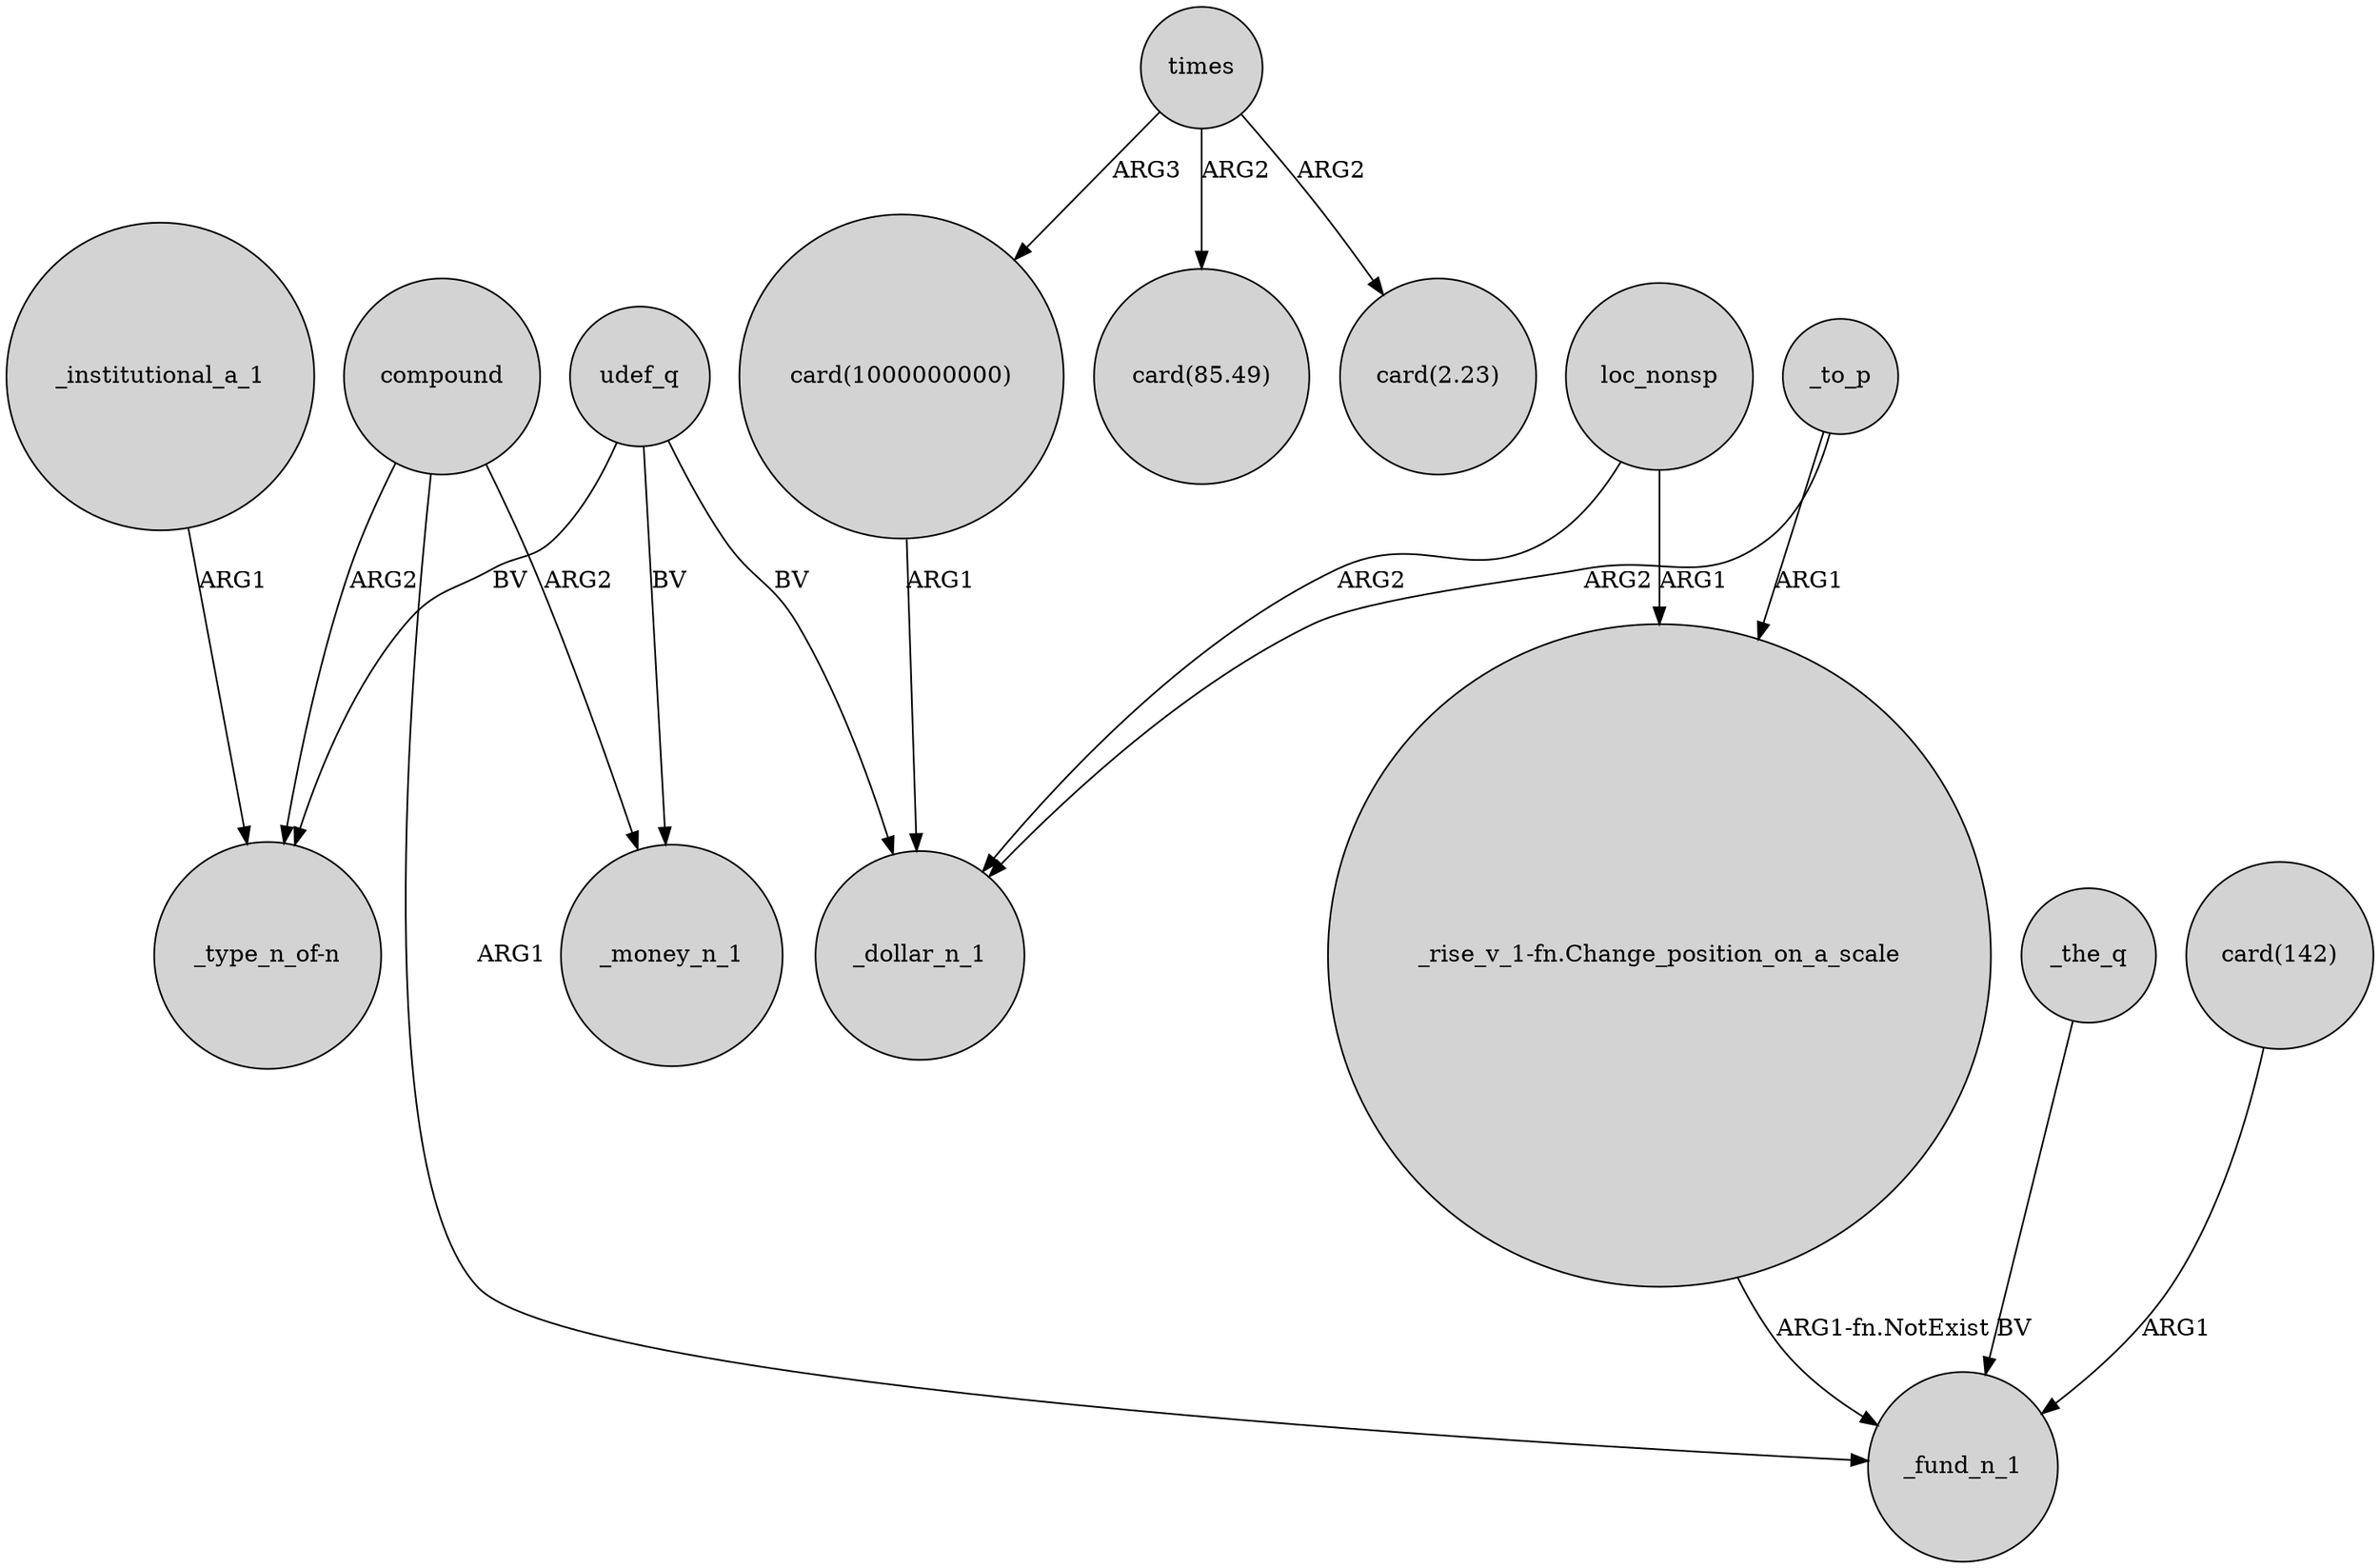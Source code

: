 digraph {
	node [shape=circle style=filled]
	udef_q -> _money_n_1 [label=BV]
	loc_nonsp -> _dollar_n_1 [label=ARG2]
	"_rise_v_1-fn.Change_position_on_a_scale" -> _fund_n_1 [label="ARG1-fn.NotExist"]
	compound -> _money_n_1 [label=ARG2]
	times -> "card(1000000000)" [label=ARG3]
	_to_p -> _dollar_n_1 [label=ARG2]
	udef_q -> _dollar_n_1 [label=BV]
	compound -> "_type_n_of-n" [label=ARG2]
	udef_q -> "_type_n_of-n" [label=BV]
	loc_nonsp -> "_rise_v_1-fn.Change_position_on_a_scale" [label=ARG1]
	"card(1000000000)" -> _dollar_n_1 [label=ARG1]
	_institutional_a_1 -> "_type_n_of-n" [label=ARG1]
	_to_p -> "_rise_v_1-fn.Change_position_on_a_scale" [label=ARG1]
	times -> "card(85.49)" [label=ARG2]
	_the_q -> _fund_n_1 [label=BV]
	"card(142)" -> _fund_n_1 [label=ARG1]
	times -> "card(2.23)" [label=ARG2]
	compound -> _fund_n_1 [label=ARG1]
}
